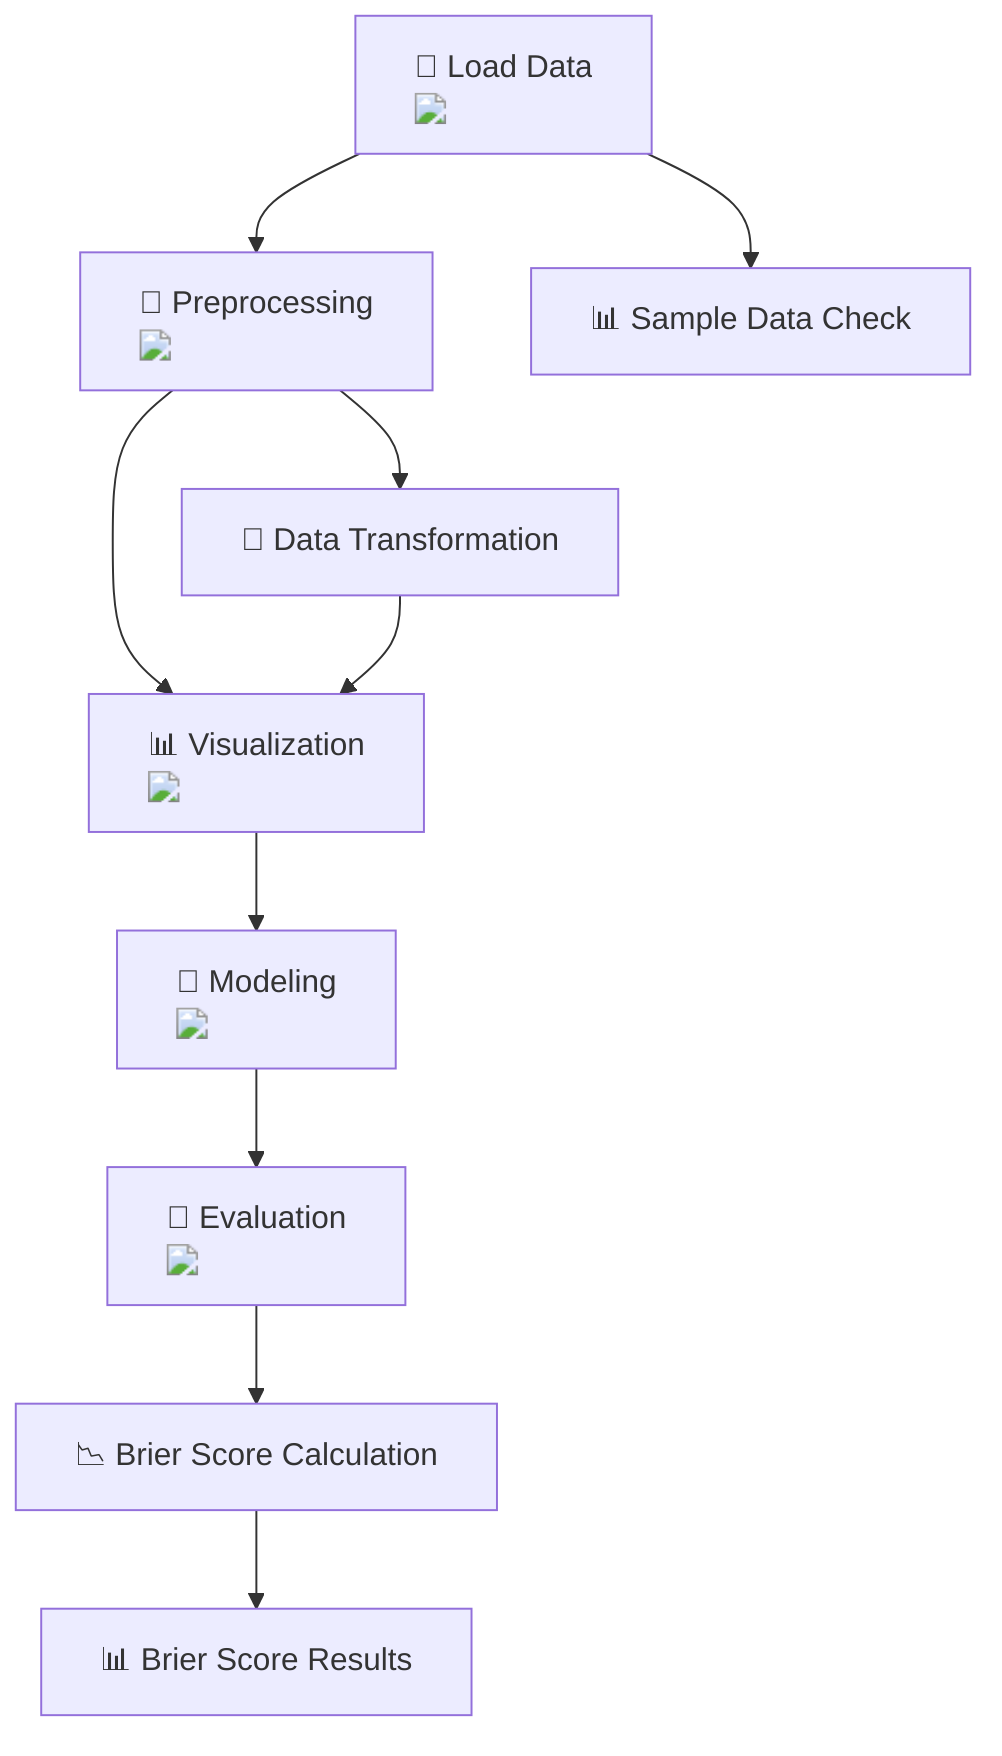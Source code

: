 flowchart TD;
    A["📁 Load Data <img src='icons/file.svg' />"] --> B["🧹 Preprocessing <img src='icons/column_split.svg' />"];
    B --> C["📊 Visualization <img src='dummy_plots/heatmap_template.svg' />"];
    C --> D["🧠 Modeling <img src='icons/brain.svg' />"];
    D --> E["📏 Evaluation <img src='icons/table.svg' />"];
    
    A["📁 Load Data <img src='icons/file.svg' />"] --> F["📊 Sample Data Check"];
    B --> G["🔄 Data Transformation"];
    G --> C;

    E --> H["📉 Brier Score Calculation"];
    H --> I["📊 Brier Score Results"];